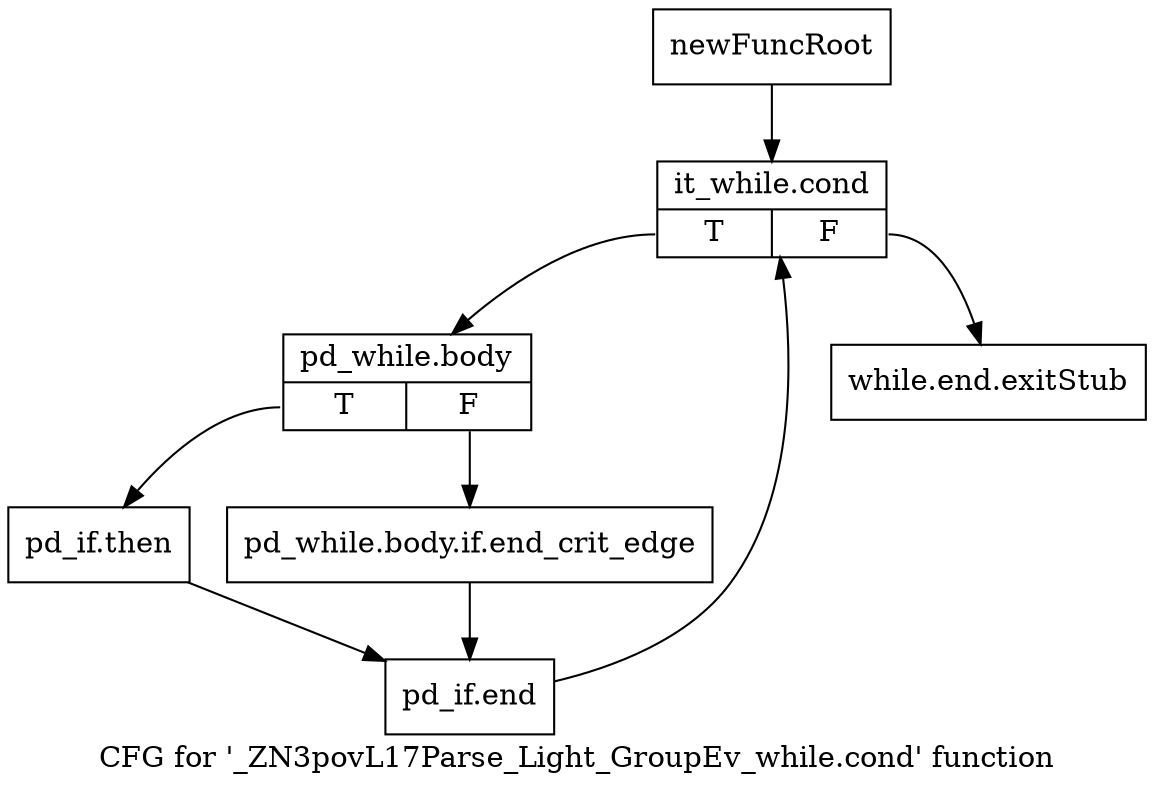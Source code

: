digraph "CFG for '_ZN3povL17Parse_Light_GroupEv_while.cond' function" {
	label="CFG for '_ZN3povL17Parse_Light_GroupEv_while.cond' function";

	Node0x27d3ff0 [shape=record,label="{newFuncRoot}"];
	Node0x27d3ff0 -> Node0x27cbd00;
	Node0x27cbcb0 [shape=record,label="{while.end.exitStub}"];
	Node0x27cbd00 [shape=record,label="{it_while.cond|{<s0>T|<s1>F}}"];
	Node0x27cbd00:s0 -> Node0x27cbd50;
	Node0x27cbd00:s1 -> Node0x27cbcb0;
	Node0x27cbd50 [shape=record,label="{pd_while.body|{<s0>T|<s1>F}}"];
	Node0x27cbd50:s0 -> Node0x27d5090;
	Node0x27cbd50:s1 -> Node0x27d5040;
	Node0x27d5040 [shape=record,label="{pd_while.body.if.end_crit_edge}"];
	Node0x27d5040 -> Node0x27d50e0;
	Node0x27d5090 [shape=record,label="{pd_if.then}"];
	Node0x27d5090 -> Node0x27d50e0;
	Node0x27d50e0 [shape=record,label="{pd_if.end}"];
	Node0x27d50e0 -> Node0x27cbd00;
}
